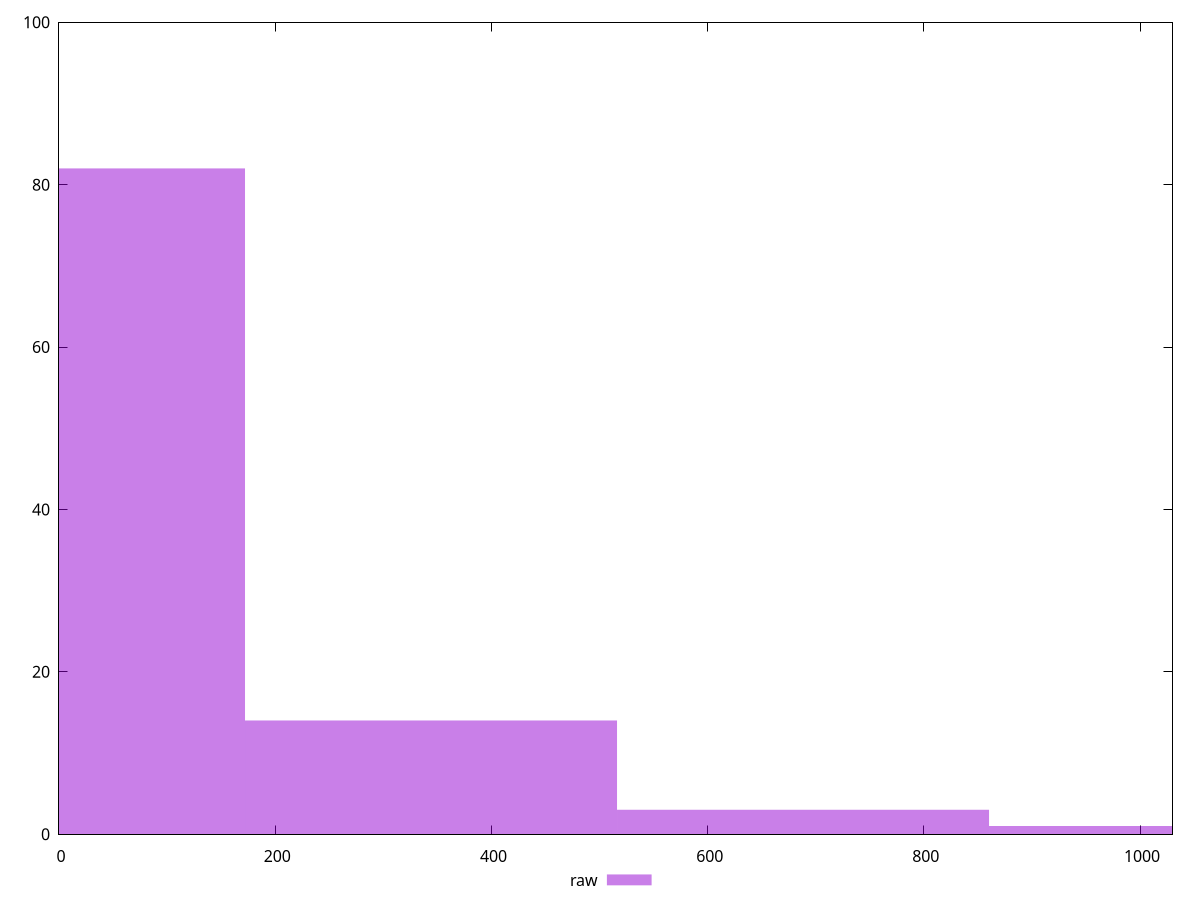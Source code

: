 reset

$raw <<EOF
1032.359258983688 1
344.1197529945627 14
0 82
688.2395059891254 3
EOF

set key outside below
set boxwidth 344.1197529945627
set xrange [0:1030]
set yrange [0:100]
set trange [0:100]
set style fill transparent solid 0.5 noborder
set terminal svg size 640, 490 enhanced background rgb 'white'
set output "report/report_00029_2021-02-24T13-36-40.390Z/uses-http2/samples/astro/raw/histogram.svg"

plot $raw title "raw" with boxes

reset
